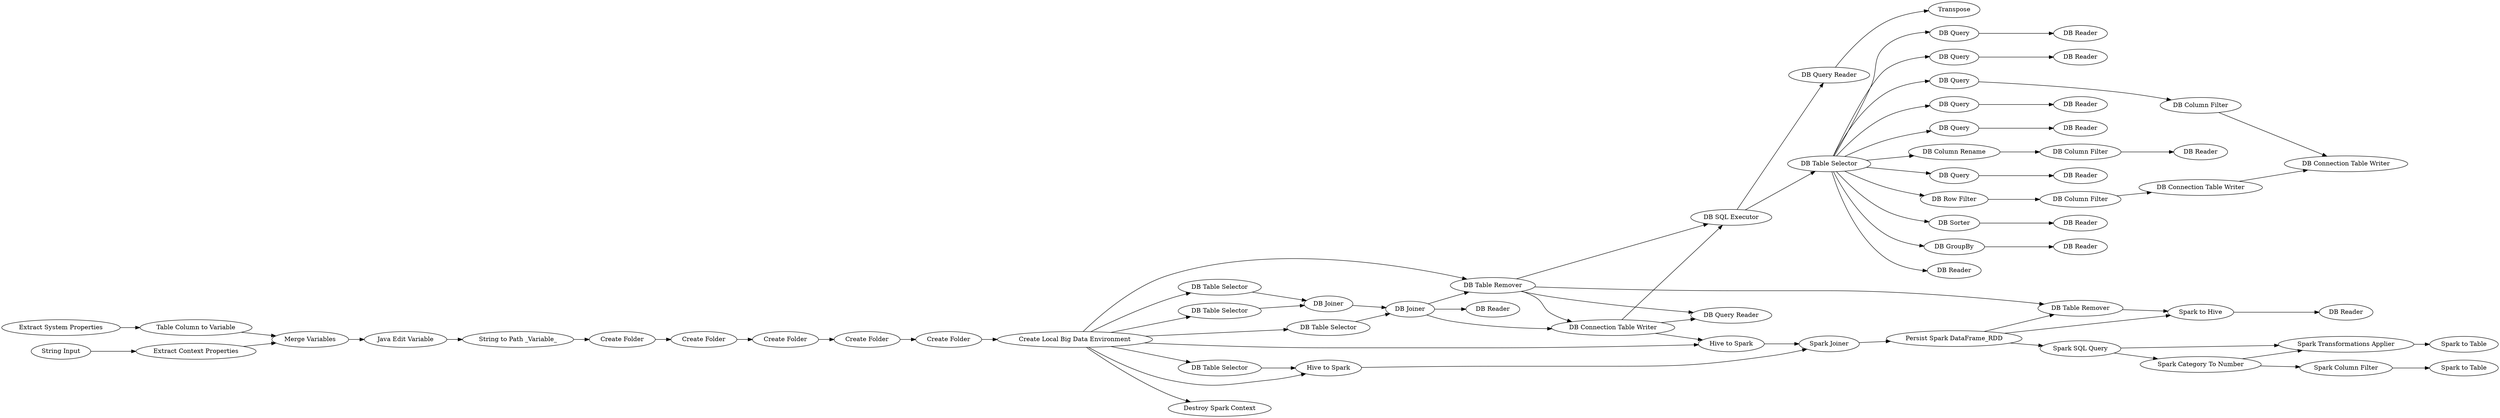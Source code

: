 digraph {
	2 [label="DB Table Selector"]
	3 [label="DB Table Selector"]
	4 [label="DB Table Selector"]
	1858 [label="DB Joiner"]
	1859 [label="DB Joiner"]
	1860 [label="DB Connection Table Writer"]
	1861 [label="DB Table Remover"]
	1864 [label="DB Table Selector"]
	1865 [label="Spark Joiner"]
	1866 [label="DB SQL Executor"]
	1868 [label="DB Table Remover"]
	1869 [label="DB Table Selector"]
	1870 [label="DB Reader"]
	1871 [label="DB Query Reader"]
	1872 [label="DB Reader"]
	1873 [label="DB Sorter"]
	1874 [label="DB GroupBy"]
	1875 [label="DB Reader"]
	1890 [label="DB Query Reader"]
	1899 [label="Destroy Spark Context"]
	1904 [label="Persist Spark DataFrame_RDD"]
	1905 [label="Spark SQL Query"]
	1906 [label="Spark Category To Number"]
	1907 [label="Spark Transformations Applier"]
	1908 [label="Spark to Table"]
	1909 [label="Spark Column Filter"]
	1913 [label="DB Query"]
	1914 [label="DB Reader"]
	1916 [label="DB Column Rename"]
	1917 [label="DB Column Filter"]
	1920 [label="DB Row Filter"]
	1921 [label="DB Query"]
	1922 [label="DB Reader"]
	1923 [label="DB Reader"]
	1924 [label="DB Query"]
	1925 [label="DB Reader"]
	1926 [label="DB Query"]
	1927 [label="DB Query"]
	1928 [label="DB Reader"]
	1937 [label="DB Connection Table Writer"]
	1938 [label="DB Column Filter"]
	1940 [label="DB Reader"]
	1941 [label="DB Query"]
	1943 [label="DB Reader"]
	1944 [label="DB Reader"]
	1945 [label="DB Connection Table Writer"]
	1946 [label="DB Column Filter"]
	1947 [label="String Input"]
	1951 [label=Transpose]
	1952 [label="Hive to Spark"]
	1953 [label="Hive to Spark"]
	1954 [label="Spark to Hive"]
	28 [label="Extract System Properties"]
	47 [label="Create Folder"]
	48 [label="String to Path _Variable_"]
	49 [label="Java Edit Variable"]
	50 [label="Merge Variables"]
	51 [label="Table Column to Variable"]
	52 [label="Create Folder"]
	53 [label="Create Folder"]
	59 [label="Create Folder"]
	60 [label="Create Folder"]
	61 [label="Extract Context Properties"]
	76 [label="Create Local Big Data Environment"]
	1956 [label="Spark to Table"]
	28 -> 51
	47 -> 52
	48 -> 47
	49 -> 48
	50 -> 49
	51 -> 50
	52 -> 53
	53 -> 60
	59 -> 76
	60 -> 59
	61 -> 50
	2 -> 1858
	3 -> 1858
	4 -> 1859
	1858 -> 1859
	1859 -> 1861
	1859 -> 1860
	1859 -> 1943
	1860 -> 1871
	1860 -> 1866
	1860 -> 1953
	1861 -> 1860
	1861 -> 1868
	1861 -> 1871
	1861 -> 1866
	1864 -> 1952
	1865 -> 1904
	1866 -> 1869
	1866 -> 1890
	1868 -> 1954
	1869 -> 1873
	1869 -> 1874
	1869 -> 1916
	1869 -> 1913
	1869 -> 1924
	1869 -> 1927
	1869 -> 1926
	1869 -> 1921
	1869 -> 1920
	1869 -> 1941
	1869 -> 1940
	1873 -> 1870
	1874 -> 1875
	1890 -> 1951
	1904 -> 1905
	1904 -> 1868
	1904 -> 1954
	1905 -> 1907
	1905 -> 1906
	1906 -> 1907
	1906 -> 1909
	1907 -> 1956
	1909 -> 1908
	1913 -> 1914
	1916 -> 1917
	1917 -> 1923
	1920 -> 1938
	1921 -> 1922
	1924 -> 1925
	1926 -> 1946
	1927 -> 1928
	1937 -> 1945
	1938 -> 1937
	1941 -> 1944
	1946 -> 1945
	1947 -> 61
	1952 -> 1865
	1953 -> 1865
	1954 -> 1872
	76 -> 1953
	76 -> 1952
	76 -> 3
	76 -> 2
	76 -> 4
	76 -> 1899
	76 -> 1861
	76 -> 1864
	rankdir=LR
}
